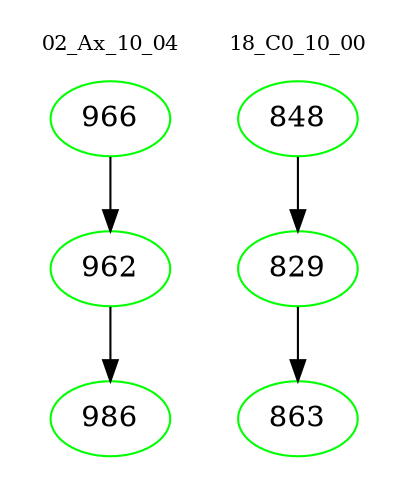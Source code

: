 digraph{
subgraph cluster_0 {
color = white
label = "02_Ax_10_04";
fontsize=10;
T0_966 [label="966", color="green"]
T0_966 -> T0_962 [color="black"]
T0_962 [label="962", color="green"]
T0_962 -> T0_986 [color="black"]
T0_986 [label="986", color="green"]
}
subgraph cluster_1 {
color = white
label = "18_C0_10_00";
fontsize=10;
T1_848 [label="848", color="green"]
T1_848 -> T1_829 [color="black"]
T1_829 [label="829", color="green"]
T1_829 -> T1_863 [color="black"]
T1_863 [label="863", color="green"]
}
}
